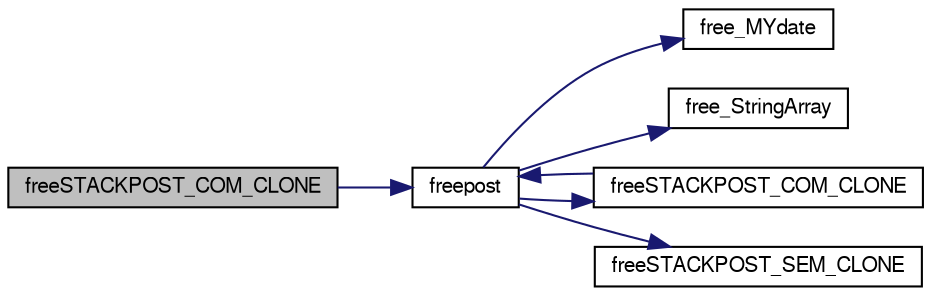 digraph "freeSTACKPOST_COM_CLONE"
{
  edge [fontname="FreeSans",fontsize="10",labelfontname="FreeSans",labelfontsize="10"];
  node [fontname="FreeSans",fontsize="10",shape=record];
  rankdir="LR";
  Node1 [label="freeSTACKPOST_COM_CLONE",height=0.2,width=0.4,color="black", fillcolor="grey75", style="filled", fontcolor="black"];
  Node1 -> Node2 [color="midnightblue",fontsize="10",style="solid",fontname="FreeSans"];
  Node2 [label="freepost",height=0.2,width=0.4,color="black", fillcolor="white", style="filled",URL="$mypost_8c.html#a08e79594d5f2f7acf98a907972c05c51",tooltip="Função que liberta a memória alocada para um dado post. "];
  Node2 -> Node3 [color="midnightblue",fontsize="10",style="solid",fontname="FreeSans"];
  Node3 [label="free_MYdate",height=0.2,width=0.4,color="black", fillcolor="white", style="filled",URL="$mydate_8c.html#a47a8a92914dfb1a80155143103d3183c",tooltip="Função liberta a memória da data. "];
  Node2 -> Node4 [color="midnightblue",fontsize="10",style="solid",fontname="FreeSans"];
  Node4 [label="free_StringArray",height=0.2,width=0.4,color="black", fillcolor="white", style="filled",URL="$mypost_8c.html#aab669e7098e15119ed28ed6e38174c06",tooltip="Função que liberta um array de strings. "];
  Node2 -> Node5 [color="midnightblue",fontsize="10",style="solid",fontname="FreeSans"];
  Node5 [label="freeSTACKPOST_COM_CLONE",height=0.2,width=0.4,color="black", fillcolor="white", style="filled",URL="$mypost_8c.html#a80b528f810114367a43b3972570c1c3e",tooltip="Função que dá free a um clone stackpost. "];
  Node5 -> Node2 [color="midnightblue",fontsize="10",style="solid",fontname="FreeSans"];
  Node2 -> Node6 [color="midnightblue",fontsize="10",style="solid",fontname="FreeSans"];
  Node6 [label="freeSTACKPOST_SEM_CLONE",height=0.2,width=0.4,color="black", fillcolor="white", style="filled",URL="$mypost_8c.html#a91b21fb278f52144ead6215a80e864a5",tooltip="Função que dá free a uma stackpost. "];
}
